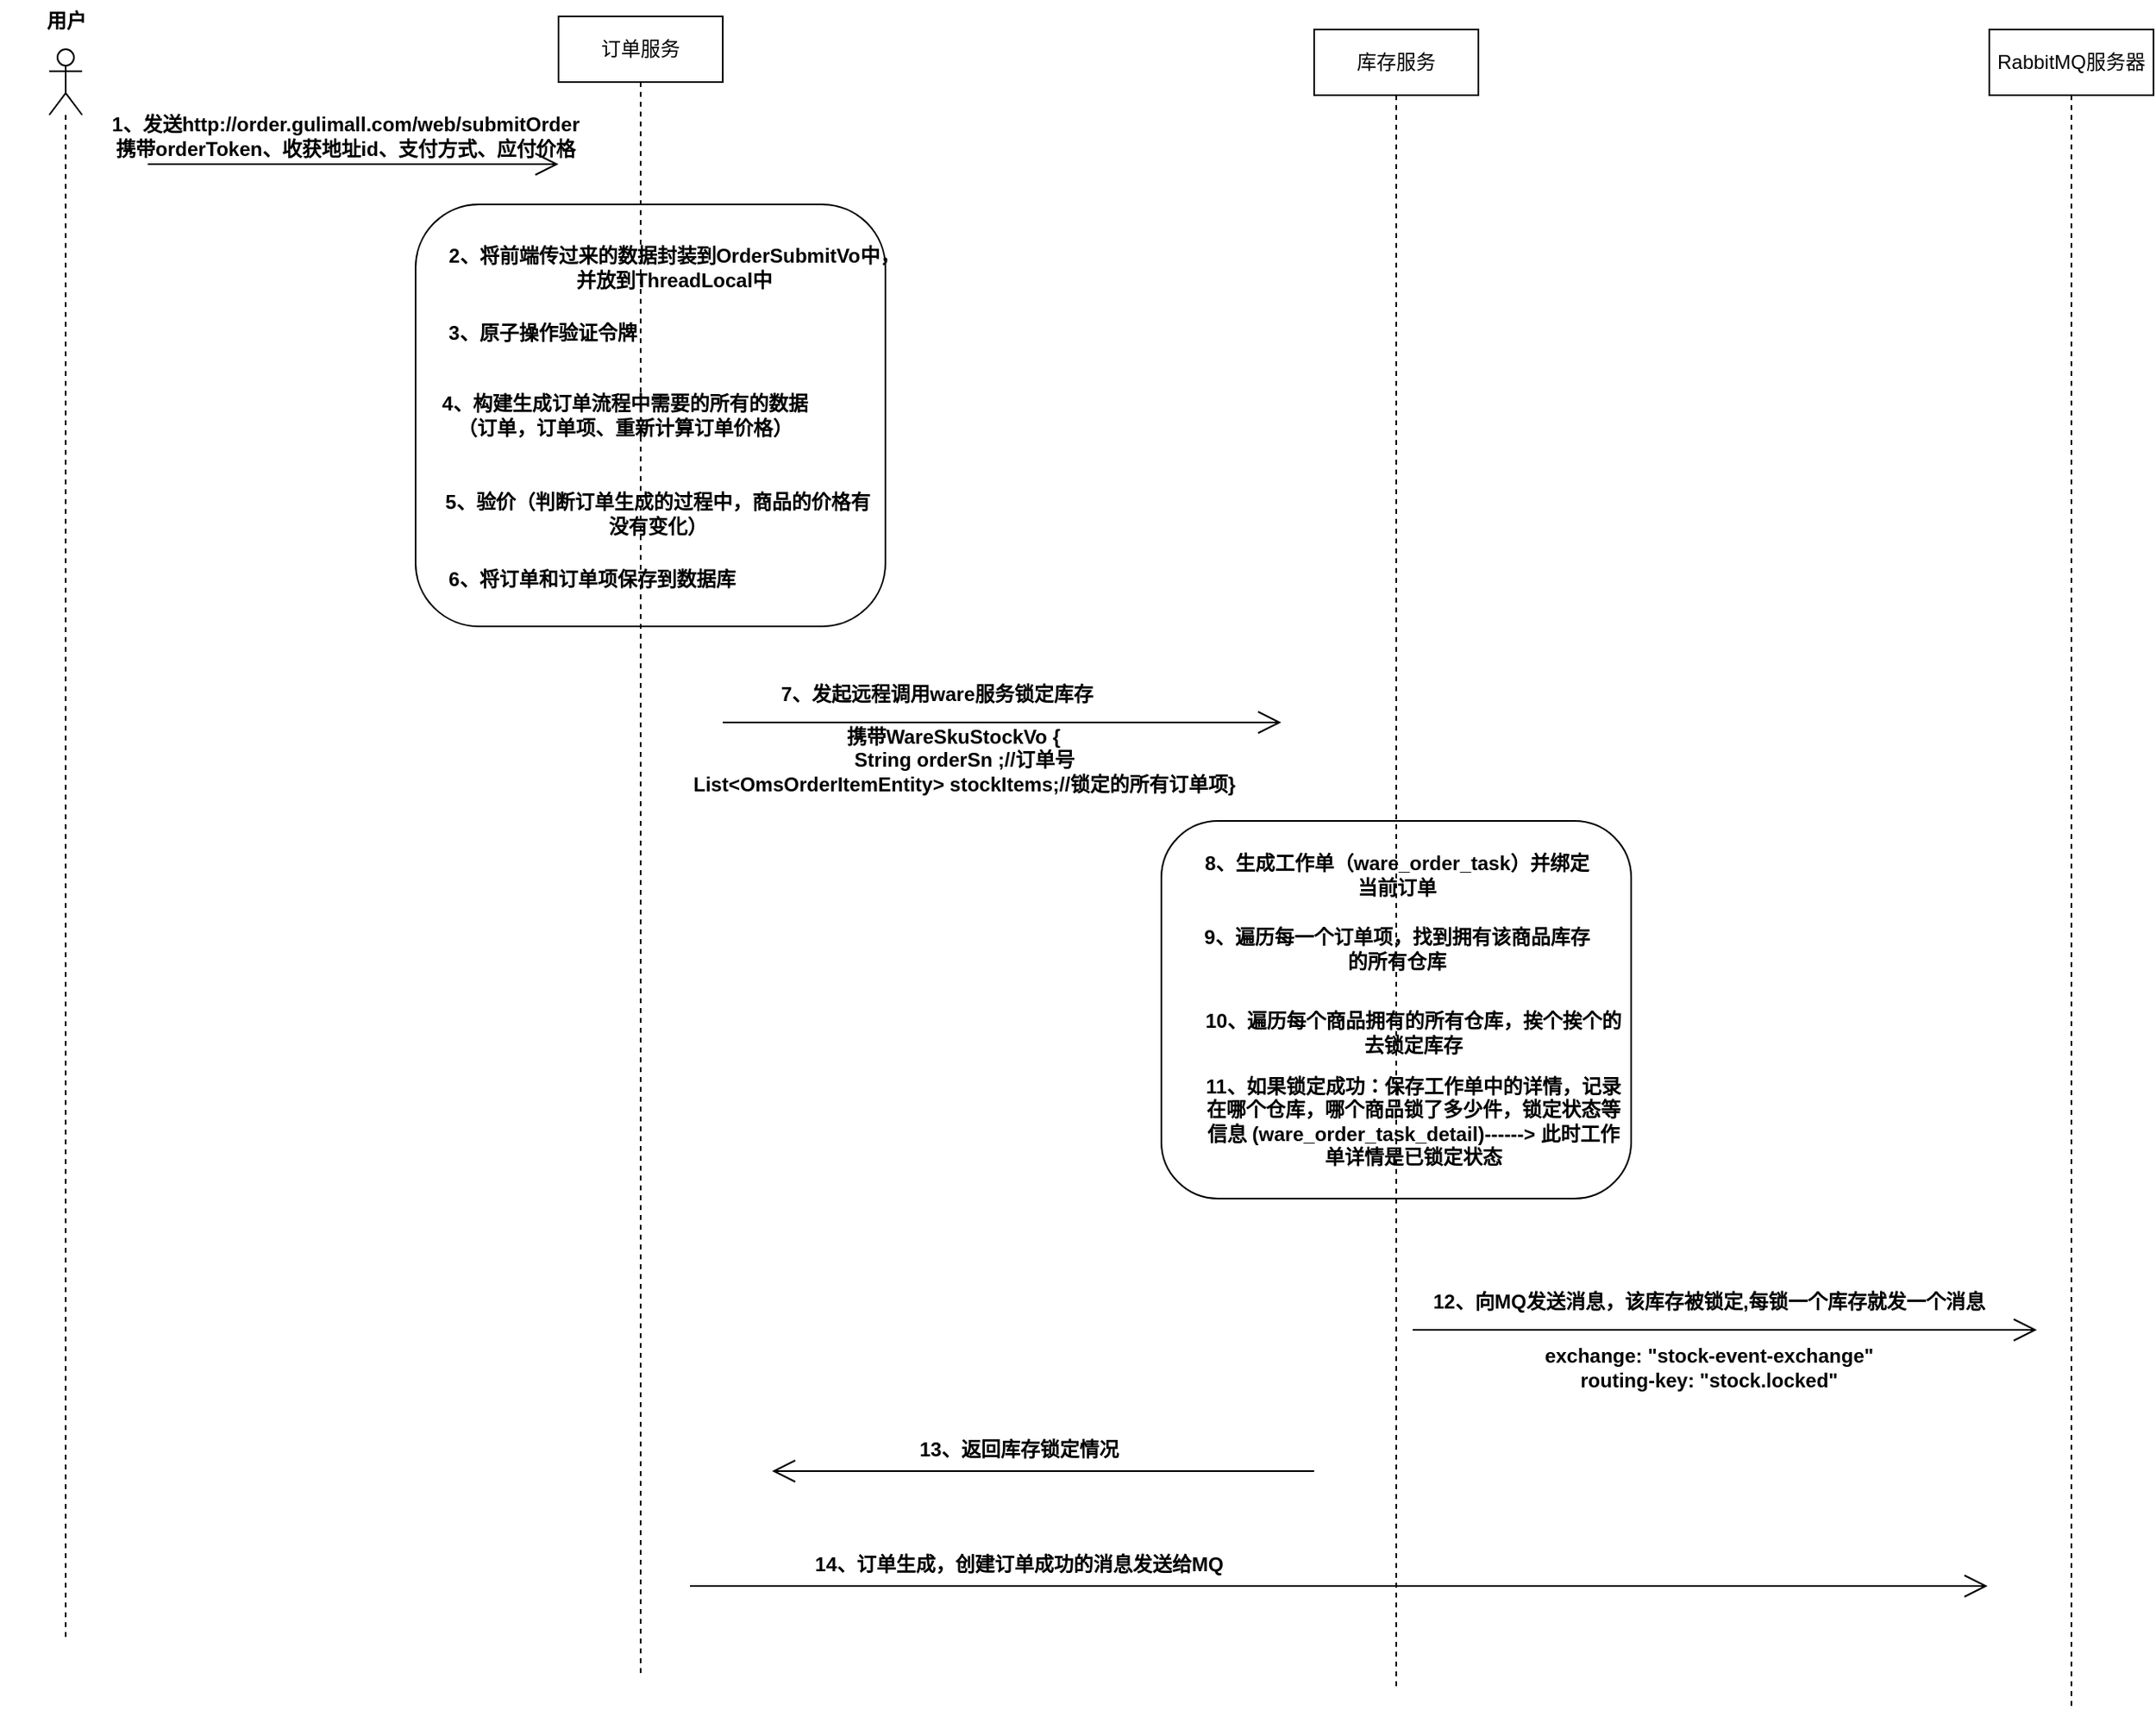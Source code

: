 <mxfile version="21.2.9" type="github">
  <diagram name="第 1 页" id="P5_SaoOpZUqWJXCqDRnv">
    <mxGraphModel dx="1631" dy="1100" grid="1" gridSize="10" guides="1" tooltips="1" connect="1" arrows="1" fold="1" page="1" pageScale="1" pageWidth="827" pageHeight="1169" math="0" shadow="0">
      <root>
        <mxCell id="0" />
        <mxCell id="1" parent="0" />
        <mxCell id="o0mnyLyp5qBXfOMMtlVB-59" value="" style="rounded=1;whiteSpace=wrap;html=1;" vertex="1" parent="1">
          <mxGeometry x="737" y="520" width="286" height="230" as="geometry" />
        </mxCell>
        <mxCell id="o0mnyLyp5qBXfOMMtlVB-58" value="" style="rounded=1;whiteSpace=wrap;html=1;" vertex="1" parent="1">
          <mxGeometry x="283" y="144.5" width="286" height="257" as="geometry" />
        </mxCell>
        <mxCell id="o0mnyLyp5qBXfOMMtlVB-1" value="" style="shape=umlLifeline;perimeter=lifelinePerimeter;whiteSpace=wrap;html=1;container=1;dropTarget=0;collapsible=0;recursiveResize=0;outlineConnect=0;portConstraint=eastwest;newEdgeStyle={&quot;edgeStyle&quot;:&quot;elbowEdgeStyle&quot;,&quot;elbow&quot;:&quot;vertical&quot;,&quot;curved&quot;:0,&quot;rounded&quot;:0};participant=umlActor;" vertex="1" parent="1">
          <mxGeometry x="60" y="50" width="20" height="970" as="geometry" />
        </mxCell>
        <mxCell id="o0mnyLyp5qBXfOMMtlVB-2" value="用户" style="text;align=center;fontStyle=1;verticalAlign=middle;spacingLeft=3;spacingRight=3;strokeColor=none;rotatable=0;points=[[0,0.5],[1,0.5]];portConstraint=eastwest;html=1;" vertex="1" parent="1">
          <mxGeometry x="30" y="20" width="80" height="26" as="geometry" />
        </mxCell>
        <mxCell id="o0mnyLyp5qBXfOMMtlVB-3" value="订单服务" style="shape=umlLifeline;perimeter=lifelinePerimeter;whiteSpace=wrap;html=1;container=1;dropTarget=0;collapsible=0;recursiveResize=0;outlineConnect=0;portConstraint=eastwest;newEdgeStyle={&quot;edgeStyle&quot;:&quot;elbowEdgeStyle&quot;,&quot;elbow&quot;:&quot;vertical&quot;,&quot;curved&quot;:0,&quot;rounded&quot;:0};" vertex="1" parent="1">
          <mxGeometry x="370" y="30" width="100" height="1010" as="geometry" />
        </mxCell>
        <mxCell id="o0mnyLyp5qBXfOMMtlVB-4" value="库存服务" style="shape=umlLifeline;perimeter=lifelinePerimeter;whiteSpace=wrap;html=1;container=1;dropTarget=0;collapsible=0;recursiveResize=0;outlineConnect=0;portConstraint=eastwest;newEdgeStyle={&quot;edgeStyle&quot;:&quot;elbowEdgeStyle&quot;,&quot;elbow&quot;:&quot;vertical&quot;,&quot;curved&quot;:0,&quot;rounded&quot;:0};" vertex="1" parent="1">
          <mxGeometry x="830" y="38" width="100" height="1012" as="geometry" />
        </mxCell>
        <mxCell id="o0mnyLyp5qBXfOMMtlVB-5" value="" style="endArrow=open;endFill=1;endSize=12;html=1;rounded=0;" edge="1" parent="1">
          <mxGeometry width="160" relative="1" as="geometry">
            <mxPoint x="120" y="120" as="sourcePoint" />
            <mxPoint x="370" y="120" as="targetPoint" />
          </mxGeometry>
        </mxCell>
        <mxCell id="o0mnyLyp5qBXfOMMtlVB-6" value="1、发送http://order.gulimall.com/web/submitOrder&lt;br&gt;携带orderToken、收获地址id、支付方式、应付价格" style="text;align=center;fontStyle=1;verticalAlign=middle;spacingLeft=3;spacingRight=3;strokeColor=none;rotatable=0;points=[[0,0.5],[1,0.5]];portConstraint=eastwest;html=1;" vertex="1" parent="1">
          <mxGeometry x="200" y="90" width="80" height="26" as="geometry" />
        </mxCell>
        <mxCell id="o0mnyLyp5qBXfOMMtlVB-10" value="2、将前端传过来的数据封装到OrderSubmitVo中，&lt;br&gt;并放到ThreadLocal中" style="text;align=center;fontStyle=1;verticalAlign=middle;spacingLeft=3;spacingRight=3;strokeColor=none;rotatable=0;points=[[0,0.5],[1,0.5]];portConstraint=eastwest;html=1;" vertex="1" parent="1">
          <mxGeometry x="400" y="170" width="80" height="26" as="geometry" />
        </mxCell>
        <mxCell id="o0mnyLyp5qBXfOMMtlVB-13" value="3、原子操作验证令牌" style="text;align=center;fontStyle=1;verticalAlign=middle;spacingLeft=3;spacingRight=3;strokeColor=none;rotatable=0;points=[[0,0.5],[1,0.5]];portConstraint=eastwest;html=1;" vertex="1" parent="1">
          <mxGeometry x="320" y="210" width="80" height="26" as="geometry" />
        </mxCell>
        <mxCell id="o0mnyLyp5qBXfOMMtlVB-16" value="4、构建生成订单流程中需要的所有的数据&lt;br&gt;（订单，订单项、重新计算订单价格）" style="text;align=center;fontStyle=1;verticalAlign=middle;spacingLeft=3;spacingRight=3;strokeColor=none;rotatable=0;points=[[0,0.5],[1,0.5]];portConstraint=eastwest;html=1;" vertex="1" parent="1">
          <mxGeometry x="370" y="260" width="80" height="26" as="geometry" />
        </mxCell>
        <mxCell id="o0mnyLyp5qBXfOMMtlVB-17" style="edgeStyle=orthogonalEdgeStyle;rounded=0;orthogonalLoop=1;jettySize=auto;html=1;exitX=1;exitY=0.5;exitDx=0;exitDy=0;" edge="1" parent="1" source="o0mnyLyp5qBXfOMMtlVB-16" target="o0mnyLyp5qBXfOMMtlVB-16">
          <mxGeometry relative="1" as="geometry" />
        </mxCell>
        <mxCell id="o0mnyLyp5qBXfOMMtlVB-19" value="5、验价（判断订单生成的过程中，商品的价格有&lt;br&gt;没有变化）" style="text;align=center;fontStyle=1;verticalAlign=middle;spacingLeft=3;spacingRight=3;strokeColor=none;rotatable=0;points=[[0,0.5],[1,0.5]];portConstraint=eastwest;html=1;" vertex="1" parent="1">
          <mxGeometry x="390" y="320" width="80" height="26" as="geometry" />
        </mxCell>
        <mxCell id="o0mnyLyp5qBXfOMMtlVB-20" style="edgeStyle=orthogonalEdgeStyle;rounded=0;orthogonalLoop=1;jettySize=auto;html=1;exitX=1;exitY=0.5;exitDx=0;exitDy=0;" edge="1" parent="1" source="o0mnyLyp5qBXfOMMtlVB-19" target="o0mnyLyp5qBXfOMMtlVB-19">
          <mxGeometry relative="1" as="geometry" />
        </mxCell>
        <mxCell id="o0mnyLyp5qBXfOMMtlVB-24" value="6、将订单和订单项保存到数据库" style="text;align=center;fontStyle=1;verticalAlign=middle;spacingLeft=3;spacingRight=3;strokeColor=none;rotatable=0;points=[[0,0.5],[1,0.5]];portConstraint=eastwest;html=1;" vertex="1" parent="1">
          <mxGeometry x="350" y="360" width="80" height="26" as="geometry" />
        </mxCell>
        <mxCell id="o0mnyLyp5qBXfOMMtlVB-25" style="edgeStyle=orthogonalEdgeStyle;rounded=0;orthogonalLoop=1;jettySize=auto;html=1;exitX=1;exitY=0.5;exitDx=0;exitDy=0;" edge="1" parent="1" source="o0mnyLyp5qBXfOMMtlVB-24" target="o0mnyLyp5qBXfOMMtlVB-24">
          <mxGeometry relative="1" as="geometry" />
        </mxCell>
        <mxCell id="o0mnyLyp5qBXfOMMtlVB-26" value="" style="endArrow=open;endFill=1;endSize=12;html=1;rounded=0;" edge="1" parent="1">
          <mxGeometry width="160" relative="1" as="geometry">
            <mxPoint x="470" y="460" as="sourcePoint" />
            <mxPoint x="810" y="460" as="targetPoint" />
          </mxGeometry>
        </mxCell>
        <mxCell id="o0mnyLyp5qBXfOMMtlVB-27" value="7、发起远程调用ware服务锁定库存" style="text;align=center;fontStyle=1;verticalAlign=middle;spacingLeft=3;spacingRight=3;strokeColor=none;rotatable=0;points=[[0,0.5],[1,0.5]];portConstraint=eastwest;html=1;" vertex="1" parent="1">
          <mxGeometry x="560" y="430" width="80" height="26" as="geometry" />
        </mxCell>
        <mxCell id="o0mnyLyp5qBXfOMMtlVB-29" value="&lt;div&gt;携带WareSkuStockVo {&lt;/div&gt;&lt;div&gt;&amp;nbsp; &amp;nbsp; String orderSn ;//订单号&lt;/div&gt;&lt;div&gt;&amp;nbsp; &amp;nbsp; List&amp;lt;OmsOrderItemEntity&amp;gt; stockItems;//锁定的所有订单项}&lt;/div&gt;" style="text;align=center;fontStyle=1;verticalAlign=middle;spacingLeft=3;spacingRight=3;strokeColor=none;rotatable=0;points=[[0,0.5],[1,0.5]];portConstraint=eastwest;html=1;" vertex="1" parent="1">
          <mxGeometry x="570" y="470" width="80" height="26" as="geometry" />
        </mxCell>
        <mxCell id="o0mnyLyp5qBXfOMMtlVB-34" value="8、生成工作单（ware_order_task）并绑定&lt;br&gt;当前订单" style="text;align=center;fontStyle=1;verticalAlign=middle;spacingLeft=3;spacingRight=3;strokeColor=none;rotatable=0;points=[[0,0.5],[1,0.5]];portConstraint=eastwest;html=1;" vertex="1" parent="1">
          <mxGeometry x="840" y="540" width="80" height="26" as="geometry" />
        </mxCell>
        <mxCell id="o0mnyLyp5qBXfOMMtlVB-35" style="edgeStyle=orthogonalEdgeStyle;rounded=0;orthogonalLoop=1;jettySize=auto;html=1;exitX=1;exitY=0.5;exitDx=0;exitDy=0;" edge="1" parent="1" source="o0mnyLyp5qBXfOMMtlVB-34" target="o0mnyLyp5qBXfOMMtlVB-34">
          <mxGeometry relative="1" as="geometry" />
        </mxCell>
        <mxCell id="o0mnyLyp5qBXfOMMtlVB-37" value="9、遍历每一个订单项，找到拥有该商品库存&lt;br&gt;的所有仓库" style="text;align=center;fontStyle=1;verticalAlign=middle;spacingLeft=3;spacingRight=3;strokeColor=none;rotatable=0;points=[[0,0.5],[1,0.5]];portConstraint=eastwest;html=1;" vertex="1" parent="1">
          <mxGeometry x="840" y="585" width="80" height="26" as="geometry" />
        </mxCell>
        <mxCell id="o0mnyLyp5qBXfOMMtlVB-38" style="edgeStyle=orthogonalEdgeStyle;rounded=0;orthogonalLoop=1;jettySize=auto;html=1;exitX=1;exitY=0.5;exitDx=0;exitDy=0;" edge="1" parent="1" source="o0mnyLyp5qBXfOMMtlVB-37" target="o0mnyLyp5qBXfOMMtlVB-37">
          <mxGeometry relative="1" as="geometry" />
        </mxCell>
        <mxCell id="o0mnyLyp5qBXfOMMtlVB-40" value="10、遍历每个商品拥有的所有仓库，挨个挨个的&lt;br&gt;去锁定库存" style="text;align=center;fontStyle=1;verticalAlign=middle;spacingLeft=3;spacingRight=3;strokeColor=none;rotatable=0;points=[[0,0.5],[1,0.5]];portConstraint=eastwest;html=1;" vertex="1" parent="1">
          <mxGeometry x="850" y="635.5" width="80" height="26" as="geometry" />
        </mxCell>
        <mxCell id="o0mnyLyp5qBXfOMMtlVB-41" style="edgeStyle=orthogonalEdgeStyle;rounded=0;orthogonalLoop=1;jettySize=auto;html=1;exitX=1;exitY=0.5;exitDx=0;exitDy=0;" edge="1" parent="1" source="o0mnyLyp5qBXfOMMtlVB-40" target="o0mnyLyp5qBXfOMMtlVB-40">
          <mxGeometry relative="1" as="geometry" />
        </mxCell>
        <mxCell id="o0mnyLyp5qBXfOMMtlVB-43" value="11、如果锁定成功：保存工作单中的详情，记录&lt;br&gt;在哪个仓库，哪个商品锁了多少件，锁定状态等&lt;br&gt;信息 (ware_order_task_detail)------&amp;gt; 此时工作&lt;br&gt;单详情是已锁定状态" style="text;align=center;fontStyle=1;verticalAlign=middle;spacingLeft=3;spacingRight=3;strokeColor=none;rotatable=0;points=[[0,0.5],[1,0.5]];portConstraint=eastwest;html=1;" vertex="1" parent="1">
          <mxGeometry x="850" y="690" width="80" height="26" as="geometry" />
        </mxCell>
        <mxCell id="o0mnyLyp5qBXfOMMtlVB-44" style="edgeStyle=orthogonalEdgeStyle;rounded=0;orthogonalLoop=1;jettySize=auto;html=1;exitX=1;exitY=0.5;exitDx=0;exitDy=0;" edge="1" parent="1" source="o0mnyLyp5qBXfOMMtlVB-43" target="o0mnyLyp5qBXfOMMtlVB-43">
          <mxGeometry relative="1" as="geometry" />
        </mxCell>
        <mxCell id="o0mnyLyp5qBXfOMMtlVB-46" value="RabbitMQ服务器" style="shape=umlLifeline;perimeter=lifelinePerimeter;whiteSpace=wrap;html=1;container=1;dropTarget=0;collapsible=0;recursiveResize=0;outlineConnect=0;portConstraint=eastwest;newEdgeStyle={&quot;edgeStyle&quot;:&quot;elbowEdgeStyle&quot;,&quot;elbow&quot;:&quot;vertical&quot;,&quot;curved&quot;:0,&quot;rounded&quot;:0};" vertex="1" parent="1">
          <mxGeometry x="1241" y="38" width="100" height="1022" as="geometry" />
        </mxCell>
        <mxCell id="o0mnyLyp5qBXfOMMtlVB-47" value="" style="endArrow=open;endFill=1;endSize=12;html=1;rounded=0;" edge="1" parent="1">
          <mxGeometry width="160" relative="1" as="geometry">
            <mxPoint x="890" y="830" as="sourcePoint" />
            <mxPoint x="1270" y="830" as="targetPoint" />
          </mxGeometry>
        </mxCell>
        <mxCell id="o0mnyLyp5qBXfOMMtlVB-48" value="12、向MQ发送消息，该库存被锁定,每锁一个库存就发一个消息" style="text;align=center;fontStyle=1;verticalAlign=middle;spacingLeft=3;spacingRight=3;strokeColor=none;rotatable=0;points=[[0,0.5],[1,0.5]];portConstraint=eastwest;html=1;" vertex="1" parent="1">
          <mxGeometry x="1030" y="800" width="80" height="26" as="geometry" />
        </mxCell>
        <mxCell id="o0mnyLyp5qBXfOMMtlVB-49" value="&lt;div&gt;exchange: &quot;stock-event-exchange&quot;&lt;/div&gt;&lt;div&gt;routing-key: &quot;stock.locked&quot;&lt;/div&gt;" style="text;align=center;fontStyle=1;verticalAlign=middle;spacingLeft=3;spacingRight=3;strokeColor=none;rotatable=0;points=[[0,0.5],[1,0.5]];portConstraint=eastwest;html=1;" vertex="1" parent="1">
          <mxGeometry x="1030" y="840" width="80" height="26" as="geometry" />
        </mxCell>
        <mxCell id="o0mnyLyp5qBXfOMMtlVB-50" value="" style="endArrow=open;endFill=1;endSize=12;html=1;rounded=0;" edge="1" parent="1">
          <mxGeometry width="160" relative="1" as="geometry">
            <mxPoint x="830" y="916" as="sourcePoint" />
            <mxPoint x="500" y="916" as="targetPoint" />
          </mxGeometry>
        </mxCell>
        <mxCell id="o0mnyLyp5qBXfOMMtlVB-51" value="13、返回库存锁定情况" style="text;align=center;fontStyle=1;verticalAlign=middle;spacingLeft=3;spacingRight=3;strokeColor=none;rotatable=0;points=[[0,0.5],[1,0.5]];portConstraint=eastwest;html=1;" vertex="1" parent="1">
          <mxGeometry x="610" y="890" width="80" height="26" as="geometry" />
        </mxCell>
        <mxCell id="o0mnyLyp5qBXfOMMtlVB-52" value="" style="endArrow=open;endFill=1;endSize=12;html=1;rounded=0;" edge="1" parent="1">
          <mxGeometry width="160" relative="1" as="geometry">
            <mxPoint x="450" y="986" as="sourcePoint" />
            <mxPoint x="1240" y="986" as="targetPoint" />
          </mxGeometry>
        </mxCell>
        <mxCell id="o0mnyLyp5qBXfOMMtlVB-53" value="14、订单生成，创建订单成功的消息发送给MQ" style="text;align=center;fontStyle=1;verticalAlign=middle;spacingLeft=3;spacingRight=3;strokeColor=none;rotatable=0;points=[[0,0.5],[1,0.5]];portConstraint=eastwest;html=1;" vertex="1" parent="1">
          <mxGeometry x="610" y="960" width="80" height="26" as="geometry" />
        </mxCell>
      </root>
    </mxGraphModel>
  </diagram>
</mxfile>
